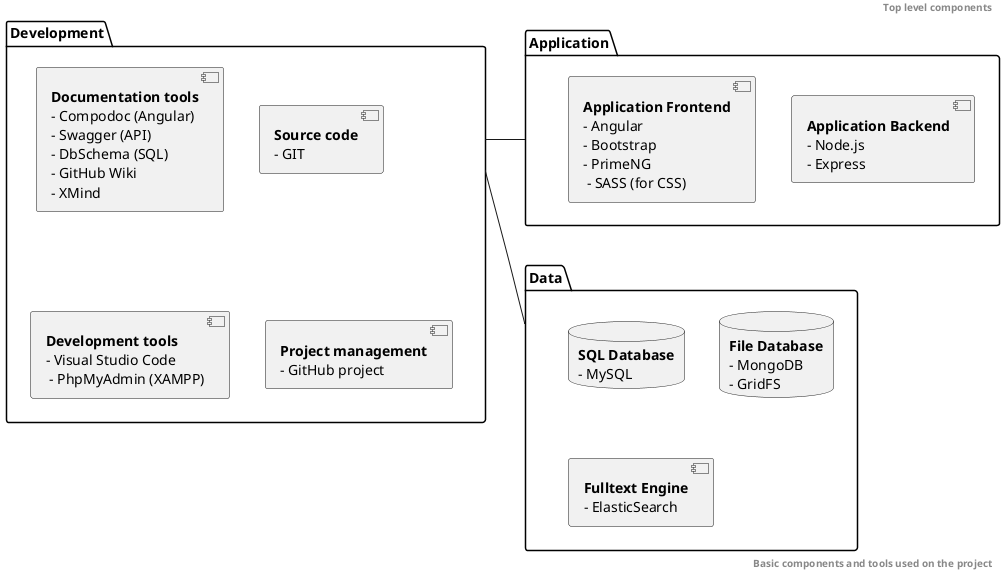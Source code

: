 @startuml

header **Top level components**

package "Application" as APP {
  [**Application Backend**\n- Node.js\n- Express] as BACKEND
  [**Application Frontend**\n- Angular\n- Bootstrap\n- PrimeNG\n - SASS (for CSS)] as FRONTEND
}

package "Development" as DEV {
  [**Documentation tools**\n- Compodoc (Angular)\n- Swagger (API)\n- DbSchema (SQL)\n- GitHub Wiki\n- XMind]
  [**Source code**\n- GIT]
  [**Development tools**\n- Visual Studio Code\n - PhpMyAdmin (XAMPP)]
  [**Project management**\n- GitHub project]
}

package "Data" as DAT {
  database "**SQL Database**\n- MySQL" as DB
  database "**File Database**\n- MongoDB\n- GridFS" as FDB
  [**Fulltext Engine**\n- ElasticSearch] as FTEXT
}

DEV - APP
DEV -- DAT

right footer **Basic components and tools used on the project**
@enduml
